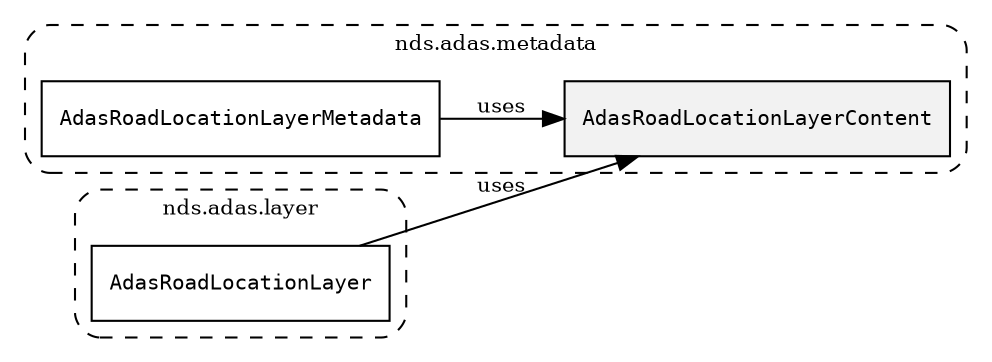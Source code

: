 /**
 * This dot file creates symbol collaboration diagram for AdasRoadLocationLayerContent.
 */
digraph ZSERIO
{
    node [shape=box, fontsize=10];
    rankdir="LR";
    fontsize=10;
    tooltip="AdasRoadLocationLayerContent collaboration diagram";

    subgraph "cluster_nds.adas.metadata"
    {
        style="dashed, rounded";
        label="nds.adas.metadata";
        tooltip="Package nds.adas.metadata";
        href="../../../content/packages/nds.adas.metadata.html#Package-nds-adas-metadata";
        target="_parent";

        "AdasRoadLocationLayerContent" [style="filled", fillcolor="#0000000D", target="_parent", label=<<font face="monospace"><table align="center" border="0" cellspacing="0" cellpadding="0"><tr><td href="../../../content/packages/nds.adas.metadata.html#Bitmask-AdasRoadLocationLayerContent" title="Bitmask defined in nds.adas.metadata">AdasRoadLocationLayerContent</td></tr></table></font>>];
        "AdasRoadLocationLayerMetadata" [target="_parent", label=<<font face="monospace"><table align="center" border="0" cellspacing="0" cellpadding="0"><tr><td href="../../../content/packages/nds.adas.metadata.html#Structure-AdasRoadLocationLayerMetadata" title="Structure defined in nds.adas.metadata">AdasRoadLocationLayerMetadata</td></tr></table></font>>];
    }

    subgraph "cluster_nds.adas.layer"
    {
        style="dashed, rounded";
        label="nds.adas.layer";
        tooltip="Package nds.adas.layer";
        href="../../../content/packages/nds.adas.layer.html#Package-nds-adas-layer";
        target="_parent";

        "AdasRoadLocationLayer" [target="_parent", label=<<font face="monospace"><table align="center" border="0" cellspacing="0" cellpadding="0"><tr><td href="../../../content/packages/nds.adas.layer.html#Structure-AdasRoadLocationLayer" title="Structure defined in nds.adas.layer">AdasRoadLocationLayer</td></tr></table></font>>];
    }

    "AdasRoadLocationLayer" -> "AdasRoadLocationLayerContent" [label="uses", fontsize=10];
    "AdasRoadLocationLayerMetadata" -> "AdasRoadLocationLayerContent" [label="uses", fontsize=10];
}
